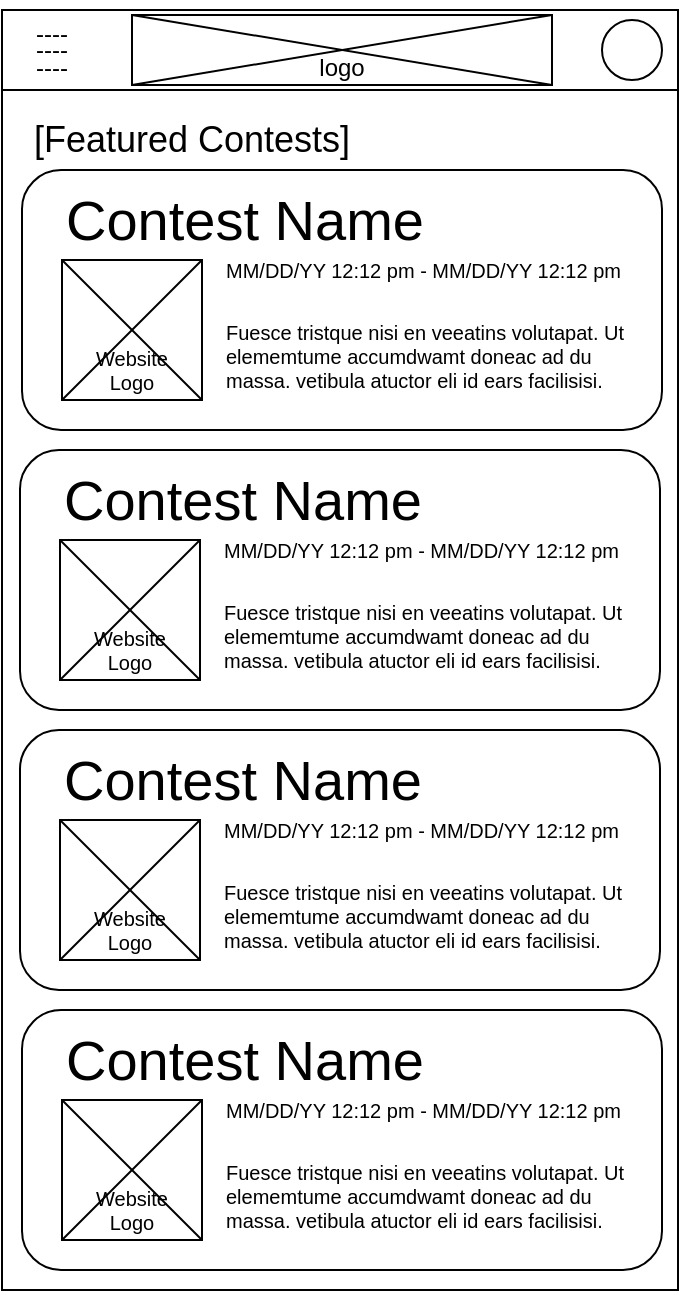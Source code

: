 <mxfile version="16.6.3" type="device"><diagram name="Page-1" id="f1b7ffb7-ca1e-a977-7cf5-a751b3c06c05"><mxGraphModel dx="711" dy="481" grid="1" gridSize="10" guides="1" tooltips="1" connect="1" arrows="1" fold="1" page="1" pageScale="1" pageWidth="826" pageHeight="1169" background="none" math="0" shadow="0"><root><mxCell id="0"/><mxCell id="1" parent="0"/><mxCell id="LPBPRmF8bYWk3yqDpTqz-63" value="" style="rounded=0;whiteSpace=wrap;html=1;" parent="1" vertex="1"><mxGeometry x="240" y="40" width="338" height="40" as="geometry"/></mxCell><mxCell id="LPBPRmF8bYWk3yqDpTqz-65" value="&lt;p style=&quot;line-height: 0.7&quot;&gt;----&lt;br&gt;----&lt;br&gt;----&lt;/p&gt;" style="text;html=1;strokeColor=none;fillColor=none;align=center;verticalAlign=middle;whiteSpace=wrap;rounded=0;" parent="1" vertex="1"><mxGeometry x="250" y="45" width="30" height="30" as="geometry"/></mxCell><mxCell id="LPBPRmF8bYWk3yqDpTqz-67" value="" style="rounded=0;whiteSpace=wrap;html=1;fontSize=8;" parent="1" vertex="1"><mxGeometry x="240" y="80" width="338" height="600" as="geometry"/></mxCell><mxCell id="LPBPRmF8bYWk3yqDpTqz-80" value="" style="rounded=1;whiteSpace=wrap;html=1;fontSize=18;" parent="1" vertex="1"><mxGeometry x="250" y="120" width="320" height="130" as="geometry"/></mxCell><mxCell id="LPBPRmF8bYWk3yqDpTqz-81" value="&lt;font style=&quot;font-size: 28px&quot;&gt;Contest Name&lt;/font&gt;" style="text;html=1;strokeColor=none;fillColor=none;align=left;verticalAlign=middle;whiteSpace=wrap;rounded=0;fontSize=18;" parent="1" vertex="1"><mxGeometry x="270" y="130" width="240" height="30" as="geometry"/></mxCell><mxCell id="LPBPRmF8bYWk3yqDpTqz-83" value="&lt;font style=&quot;font-size: 10px;&quot;&gt;MM/DD/YY 12:12 pm - MM/DD/YY 12:12 pm&lt;/font&gt;" style="text;html=1;strokeColor=none;fillColor=none;align=left;verticalAlign=middle;whiteSpace=wrap;rounded=0;fontSize=10;" parent="1" vertex="1"><mxGeometry x="350" y="160" width="210" height="20" as="geometry"/></mxCell><mxCell id="LPBPRmF8bYWk3yqDpTqz-86" value="Fuesce tristque nisi en veeatins volutapat. Ut elememtume accumdwamt doneac ad du massa. vetibula atuctor eli id ears facilisisi." style="text;strokeColor=none;fillColor=none;align=left;verticalAlign=middle;whiteSpace=wrap;rounded=0;fontSize=10;" parent="1" vertex="1"><mxGeometry x="350" y="190" width="210" height="45" as="geometry"/></mxCell><mxCell id="2" value="logo" style="rounded=0;whiteSpace=wrap;html=1;verticalAlign=bottom;" parent="1" vertex="1"><mxGeometry x="305" y="42.5" width="210" height="35" as="geometry"/></mxCell><mxCell id="3" value="" style="endArrow=none;html=1;rounded=0;exitX=0;exitY=0;exitDx=0;exitDy=0;entryX=1;entryY=1;entryDx=0;entryDy=0;" parent="1" source="2" target="2" edge="1"><mxGeometry width="50" height="50" relative="1" as="geometry"><mxPoint x="320" y="20" as="sourcePoint"/><mxPoint x="370" y="-30" as="targetPoint"/></mxGeometry></mxCell><mxCell id="5" value="" style="endArrow=none;html=1;rounded=0;exitX=0;exitY=1;exitDx=0;exitDy=0;entryX=1;entryY=0;entryDx=0;entryDy=0;" parent="1" source="2" target="2" edge="1"><mxGeometry width="50" height="50" relative="1" as="geometry"><mxPoint x="250" y="280" as="sourcePoint"/><mxPoint x="300" y="230" as="targetPoint"/></mxGeometry></mxCell><mxCell id="6fPDFQSaZicd0g3KIfr8-5" value="" style="ellipse;whiteSpace=wrap;html=1;" vertex="1" parent="1"><mxGeometry x="540" y="45" width="30" height="30" as="geometry"/></mxCell><mxCell id="6fPDFQSaZicd0g3KIfr8-6" value="&lt;font style=&quot;font-size: 18px&quot;&gt;[Featured Contests]&lt;/font&gt;" style="text;html=1;strokeColor=none;fillColor=none;align=center;verticalAlign=middle;whiteSpace=wrap;rounded=0;" vertex="1" parent="1"><mxGeometry x="240" y="90" width="190" height="30" as="geometry"/></mxCell><mxCell id="6fPDFQSaZicd0g3KIfr8-10" value="Website&lt;br&gt;Logo" style="rounded=0;whiteSpace=wrap;html=1;fontFamily=Helvetica;fontSize=10;verticalAlign=bottom;" vertex="1" parent="1"><mxGeometry x="270" y="165" width="70" height="70" as="geometry"/></mxCell><mxCell id="6fPDFQSaZicd0g3KIfr8-11" value="" style="endArrow=none;html=1;rounded=0;fontFamily=Helvetica;fontSize=10;exitX=0;exitY=1;exitDx=0;exitDy=0;entryX=1;entryY=0;entryDx=0;entryDy=0;" edge="1" parent="1" source="6fPDFQSaZicd0g3KIfr8-10" target="6fPDFQSaZicd0g3KIfr8-10"><mxGeometry width="50" height="50" relative="1" as="geometry"><mxPoint x="380" y="250" as="sourcePoint"/><mxPoint x="430" y="200" as="targetPoint"/></mxGeometry></mxCell><mxCell id="6fPDFQSaZicd0g3KIfr8-12" value="" style="endArrow=none;html=1;rounded=0;fontFamily=Helvetica;fontSize=10;exitX=0;exitY=0;exitDx=0;exitDy=0;entryX=1;entryY=1;entryDx=0;entryDy=0;" edge="1" parent="1" source="6fPDFQSaZicd0g3KIfr8-10" target="6fPDFQSaZicd0g3KIfr8-10"><mxGeometry width="50" height="50" relative="1" as="geometry"><mxPoint x="380" y="250" as="sourcePoint"/><mxPoint x="430" y="200" as="targetPoint"/></mxGeometry></mxCell><mxCell id="6fPDFQSaZicd0g3KIfr8-19" value="" style="rounded=1;whiteSpace=wrap;html=1;fontSize=18;" vertex="1" parent="1"><mxGeometry x="249" y="260" width="320" height="130" as="geometry"/></mxCell><mxCell id="6fPDFQSaZicd0g3KIfr8-20" value="&lt;font style=&quot;font-size: 28px&quot;&gt;Contest Name&lt;/font&gt;" style="text;html=1;strokeColor=none;fillColor=none;align=left;verticalAlign=middle;whiteSpace=wrap;rounded=0;fontSize=18;" vertex="1" parent="1"><mxGeometry x="269" y="270" width="240" height="30" as="geometry"/></mxCell><mxCell id="6fPDFQSaZicd0g3KIfr8-21" value="&lt;font style=&quot;font-size: 10px;&quot;&gt;MM/DD/YY 12:12 pm - MM/DD/YY 12:12 pm&lt;/font&gt;" style="text;html=1;strokeColor=none;fillColor=none;align=left;verticalAlign=middle;whiteSpace=wrap;rounded=0;fontSize=10;" vertex="1" parent="1"><mxGeometry x="349" y="300" width="210" height="20" as="geometry"/></mxCell><mxCell id="6fPDFQSaZicd0g3KIfr8-22" value="Fuesce tristque nisi en veeatins volutapat. Ut elememtume accumdwamt doneac ad du massa. vetibula atuctor eli id ears facilisisi." style="text;strokeColor=none;fillColor=none;align=left;verticalAlign=middle;whiteSpace=wrap;rounded=0;fontSize=10;" vertex="1" parent="1"><mxGeometry x="349" y="330" width="210" height="45" as="geometry"/></mxCell><mxCell id="6fPDFQSaZicd0g3KIfr8-23" value="Website&lt;br&gt;Logo" style="rounded=0;whiteSpace=wrap;html=1;fontFamily=Helvetica;fontSize=10;verticalAlign=bottom;" vertex="1" parent="1"><mxGeometry x="269" y="305" width="70" height="70" as="geometry"/></mxCell><mxCell id="6fPDFQSaZicd0g3KIfr8-24" value="" style="endArrow=none;html=1;rounded=0;fontFamily=Helvetica;fontSize=10;exitX=0;exitY=1;exitDx=0;exitDy=0;entryX=1;entryY=0;entryDx=0;entryDy=0;" edge="1" parent="1" source="6fPDFQSaZicd0g3KIfr8-23" target="6fPDFQSaZicd0g3KIfr8-23"><mxGeometry width="50" height="50" relative="1" as="geometry"><mxPoint x="379" y="390" as="sourcePoint"/><mxPoint x="429" y="340" as="targetPoint"/></mxGeometry></mxCell><mxCell id="6fPDFQSaZicd0g3KIfr8-25" value="" style="endArrow=none;html=1;rounded=0;fontFamily=Helvetica;fontSize=10;exitX=0;exitY=0;exitDx=0;exitDy=0;entryX=1;entryY=1;entryDx=0;entryDy=0;" edge="1" parent="1" source="6fPDFQSaZicd0g3KIfr8-23" target="6fPDFQSaZicd0g3KIfr8-23"><mxGeometry width="50" height="50" relative="1" as="geometry"><mxPoint x="379" y="390" as="sourcePoint"/><mxPoint x="429" y="340" as="targetPoint"/></mxGeometry></mxCell><mxCell id="6fPDFQSaZicd0g3KIfr8-26" value="" style="rounded=1;whiteSpace=wrap;html=1;fontSize=18;" vertex="1" parent="1"><mxGeometry x="249" y="400" width="320" height="130" as="geometry"/></mxCell><mxCell id="6fPDFQSaZicd0g3KIfr8-27" value="&lt;font style=&quot;font-size: 28px&quot;&gt;Contest Name&lt;/font&gt;" style="text;html=1;strokeColor=none;fillColor=none;align=left;verticalAlign=middle;whiteSpace=wrap;rounded=0;fontSize=18;" vertex="1" parent="1"><mxGeometry x="269" y="410" width="240" height="30" as="geometry"/></mxCell><mxCell id="6fPDFQSaZicd0g3KIfr8-28" value="&lt;font style=&quot;font-size: 10px;&quot;&gt;MM/DD/YY 12:12 pm - MM/DD/YY 12:12 pm&lt;/font&gt;" style="text;html=1;strokeColor=none;fillColor=none;align=left;verticalAlign=middle;whiteSpace=wrap;rounded=0;fontSize=10;" vertex="1" parent="1"><mxGeometry x="349" y="440" width="210" height="20" as="geometry"/></mxCell><mxCell id="6fPDFQSaZicd0g3KIfr8-29" value="Fuesce tristque nisi en veeatins volutapat. Ut elememtume accumdwamt doneac ad du massa. vetibula atuctor eli id ears facilisisi." style="text;strokeColor=none;fillColor=none;align=left;verticalAlign=middle;whiteSpace=wrap;rounded=0;fontSize=10;" vertex="1" parent="1"><mxGeometry x="349" y="470" width="210" height="45" as="geometry"/></mxCell><mxCell id="6fPDFQSaZicd0g3KIfr8-30" value="Website&lt;br&gt;Logo" style="rounded=0;whiteSpace=wrap;html=1;fontFamily=Helvetica;fontSize=10;verticalAlign=bottom;" vertex="1" parent="1"><mxGeometry x="269" y="445" width="70" height="70" as="geometry"/></mxCell><mxCell id="6fPDFQSaZicd0g3KIfr8-31" value="" style="endArrow=none;html=1;rounded=0;fontFamily=Helvetica;fontSize=10;exitX=0;exitY=1;exitDx=0;exitDy=0;entryX=1;entryY=0;entryDx=0;entryDy=0;" edge="1" parent="1" source="6fPDFQSaZicd0g3KIfr8-30" target="6fPDFQSaZicd0g3KIfr8-30"><mxGeometry width="50" height="50" relative="1" as="geometry"><mxPoint x="379" y="530" as="sourcePoint"/><mxPoint x="429" y="480" as="targetPoint"/></mxGeometry></mxCell><mxCell id="6fPDFQSaZicd0g3KIfr8-32" value="" style="endArrow=none;html=1;rounded=0;fontFamily=Helvetica;fontSize=10;exitX=0;exitY=0;exitDx=0;exitDy=0;entryX=1;entryY=1;entryDx=0;entryDy=0;" edge="1" parent="1" source="6fPDFQSaZicd0g3KIfr8-30" target="6fPDFQSaZicd0g3KIfr8-30"><mxGeometry width="50" height="50" relative="1" as="geometry"><mxPoint x="379" y="530" as="sourcePoint"/><mxPoint x="429" y="480" as="targetPoint"/></mxGeometry></mxCell><mxCell id="6fPDFQSaZicd0g3KIfr8-33" value="" style="rounded=1;whiteSpace=wrap;html=1;fontSize=18;" vertex="1" parent="1"><mxGeometry x="250" y="540" width="320" height="130" as="geometry"/></mxCell><mxCell id="6fPDFQSaZicd0g3KIfr8-34" value="&lt;font style=&quot;font-size: 28px&quot;&gt;Contest Name&lt;/font&gt;" style="text;html=1;strokeColor=none;fillColor=none;align=left;verticalAlign=middle;whiteSpace=wrap;rounded=0;fontSize=18;" vertex="1" parent="1"><mxGeometry x="270" y="550" width="240" height="30" as="geometry"/></mxCell><mxCell id="6fPDFQSaZicd0g3KIfr8-35" value="&lt;font style=&quot;font-size: 10px;&quot;&gt;MM/DD/YY 12:12 pm - MM/DD/YY 12:12 pm&lt;/font&gt;" style="text;html=1;strokeColor=none;fillColor=none;align=left;verticalAlign=middle;whiteSpace=wrap;rounded=0;fontSize=10;" vertex="1" parent="1"><mxGeometry x="350" y="580" width="210" height="20" as="geometry"/></mxCell><mxCell id="6fPDFQSaZicd0g3KIfr8-36" value="Fuesce tristque nisi en veeatins volutapat. Ut elememtume accumdwamt doneac ad du massa. vetibula atuctor eli id ears facilisisi." style="text;strokeColor=none;fillColor=none;align=left;verticalAlign=middle;whiteSpace=wrap;rounded=0;fontSize=10;" vertex="1" parent="1"><mxGeometry x="350" y="610" width="210" height="45" as="geometry"/></mxCell><mxCell id="6fPDFQSaZicd0g3KIfr8-37" value="Website&lt;br&gt;Logo" style="rounded=0;whiteSpace=wrap;html=1;fontFamily=Helvetica;fontSize=10;verticalAlign=bottom;" vertex="1" parent="1"><mxGeometry x="270" y="585" width="70" height="70" as="geometry"/></mxCell><mxCell id="6fPDFQSaZicd0g3KIfr8-38" value="" style="endArrow=none;html=1;rounded=0;fontFamily=Helvetica;fontSize=10;exitX=0;exitY=1;exitDx=0;exitDy=0;entryX=1;entryY=0;entryDx=0;entryDy=0;" edge="1" parent="1" source="6fPDFQSaZicd0g3KIfr8-37" target="6fPDFQSaZicd0g3KIfr8-37"><mxGeometry width="50" height="50" relative="1" as="geometry"><mxPoint x="380" y="670" as="sourcePoint"/><mxPoint x="430" y="620" as="targetPoint"/></mxGeometry></mxCell><mxCell id="6fPDFQSaZicd0g3KIfr8-39" value="" style="endArrow=none;html=1;rounded=0;fontFamily=Helvetica;fontSize=10;exitX=0;exitY=0;exitDx=0;exitDy=0;entryX=1;entryY=1;entryDx=0;entryDy=0;" edge="1" parent="1" source="6fPDFQSaZicd0g3KIfr8-37" target="6fPDFQSaZicd0g3KIfr8-37"><mxGeometry width="50" height="50" relative="1" as="geometry"><mxPoint x="380" y="670" as="sourcePoint"/><mxPoint x="430" y="620" as="targetPoint"/></mxGeometry></mxCell></root></mxGraphModel></diagram></mxfile>